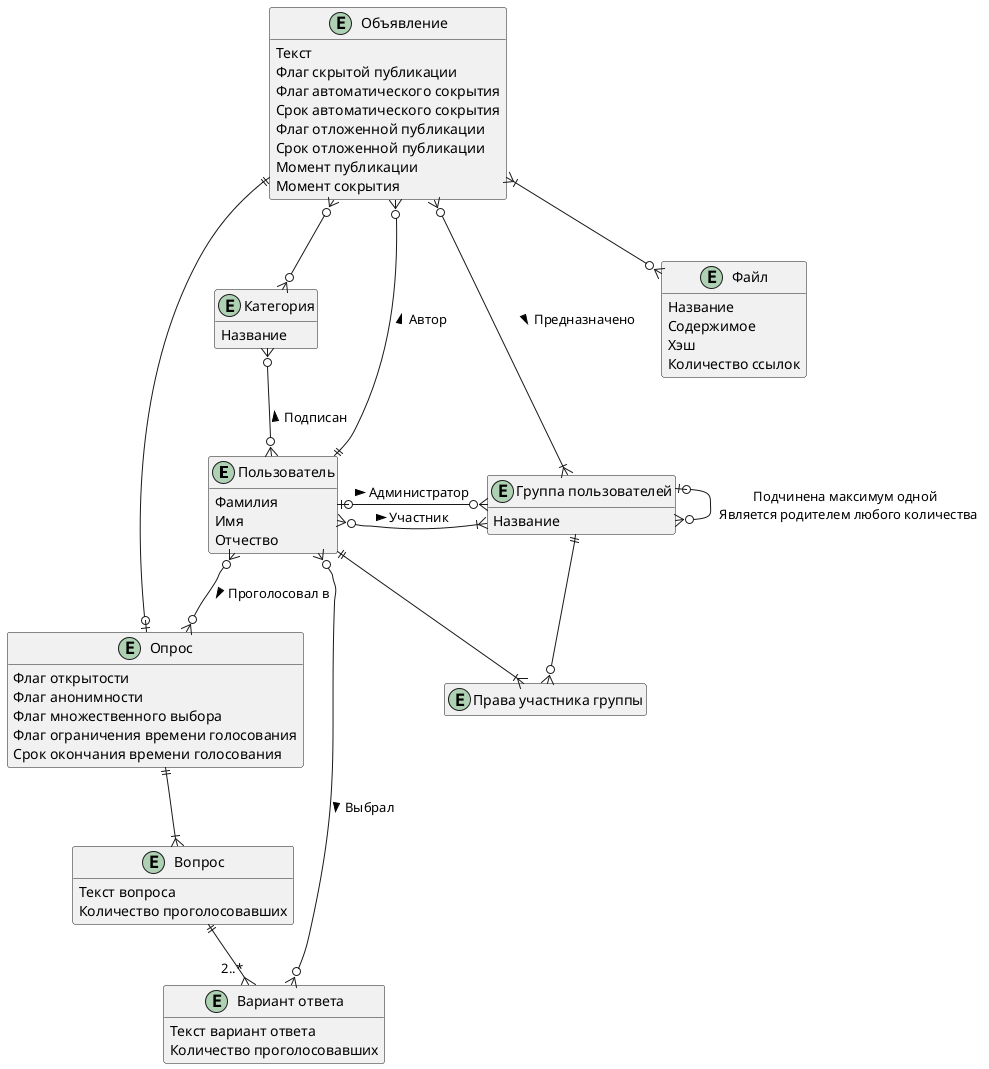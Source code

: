 ﻿@startuml
'https://plantuml.com/class-diagram

hide methods

entity "Пользователь" as user {
    Фамилия
    Имя
    Отчество
}

entity "Объявление" as announcement { 
    Текст
    Флаг скрытой публикации
    Флаг автоматического сокрытия
    Срок автоматического сокрытия
    Флаг отложенной публикации
    Срок отложенной публикации
    Момент публикации
    Момент сокрытия
}
announcement }o--|| user : < Автор

entity "Категория" as category {
    Название
}
announcement }o--o{ category
user }o-up-o{ category : > Подписан

entity "Файл" as attachedFile { 
    Название
    Содержимое
    Хэш
    Количество ссылок
}
announcement }|--o{ attachedFile

entity "Опрос" as survey {
    Флаг открытости
    Флаг анонимности
    Флаг множественного выбора
    Флаг ограничения времени голосования
    Срок окончания времени голосования
}
announcement ||--o| survey
user }o--o{ survey : > Проголосовал в

entity "Вопрос" as question {
    Текст вопроса
    Количество проголосовавших
}
survey ||--|{ question

entity "Вариант ответа" as answer {
    Текст вариант ответа
    Количество проголосовавших
}
question ||--{ "2..*" answer
user }o--o{ answer : > Выбрал

entity "Группа пользователей" as userGroup { 
    Название
}
announcement }o--|{ userGroup : > Предназначено
user }o--|{ userGroup : > Участник
user |o-right-o{ userGroup : > Администратор
userGroup |o--o{ userGroup : Подчинена максимум одной \n Является родителем любого количества

entity "Права участника группы" as memberRights {}
hide memberRights members
user ||--|{ memberRights
userGroup ||--o{ memberRights



@enduml

